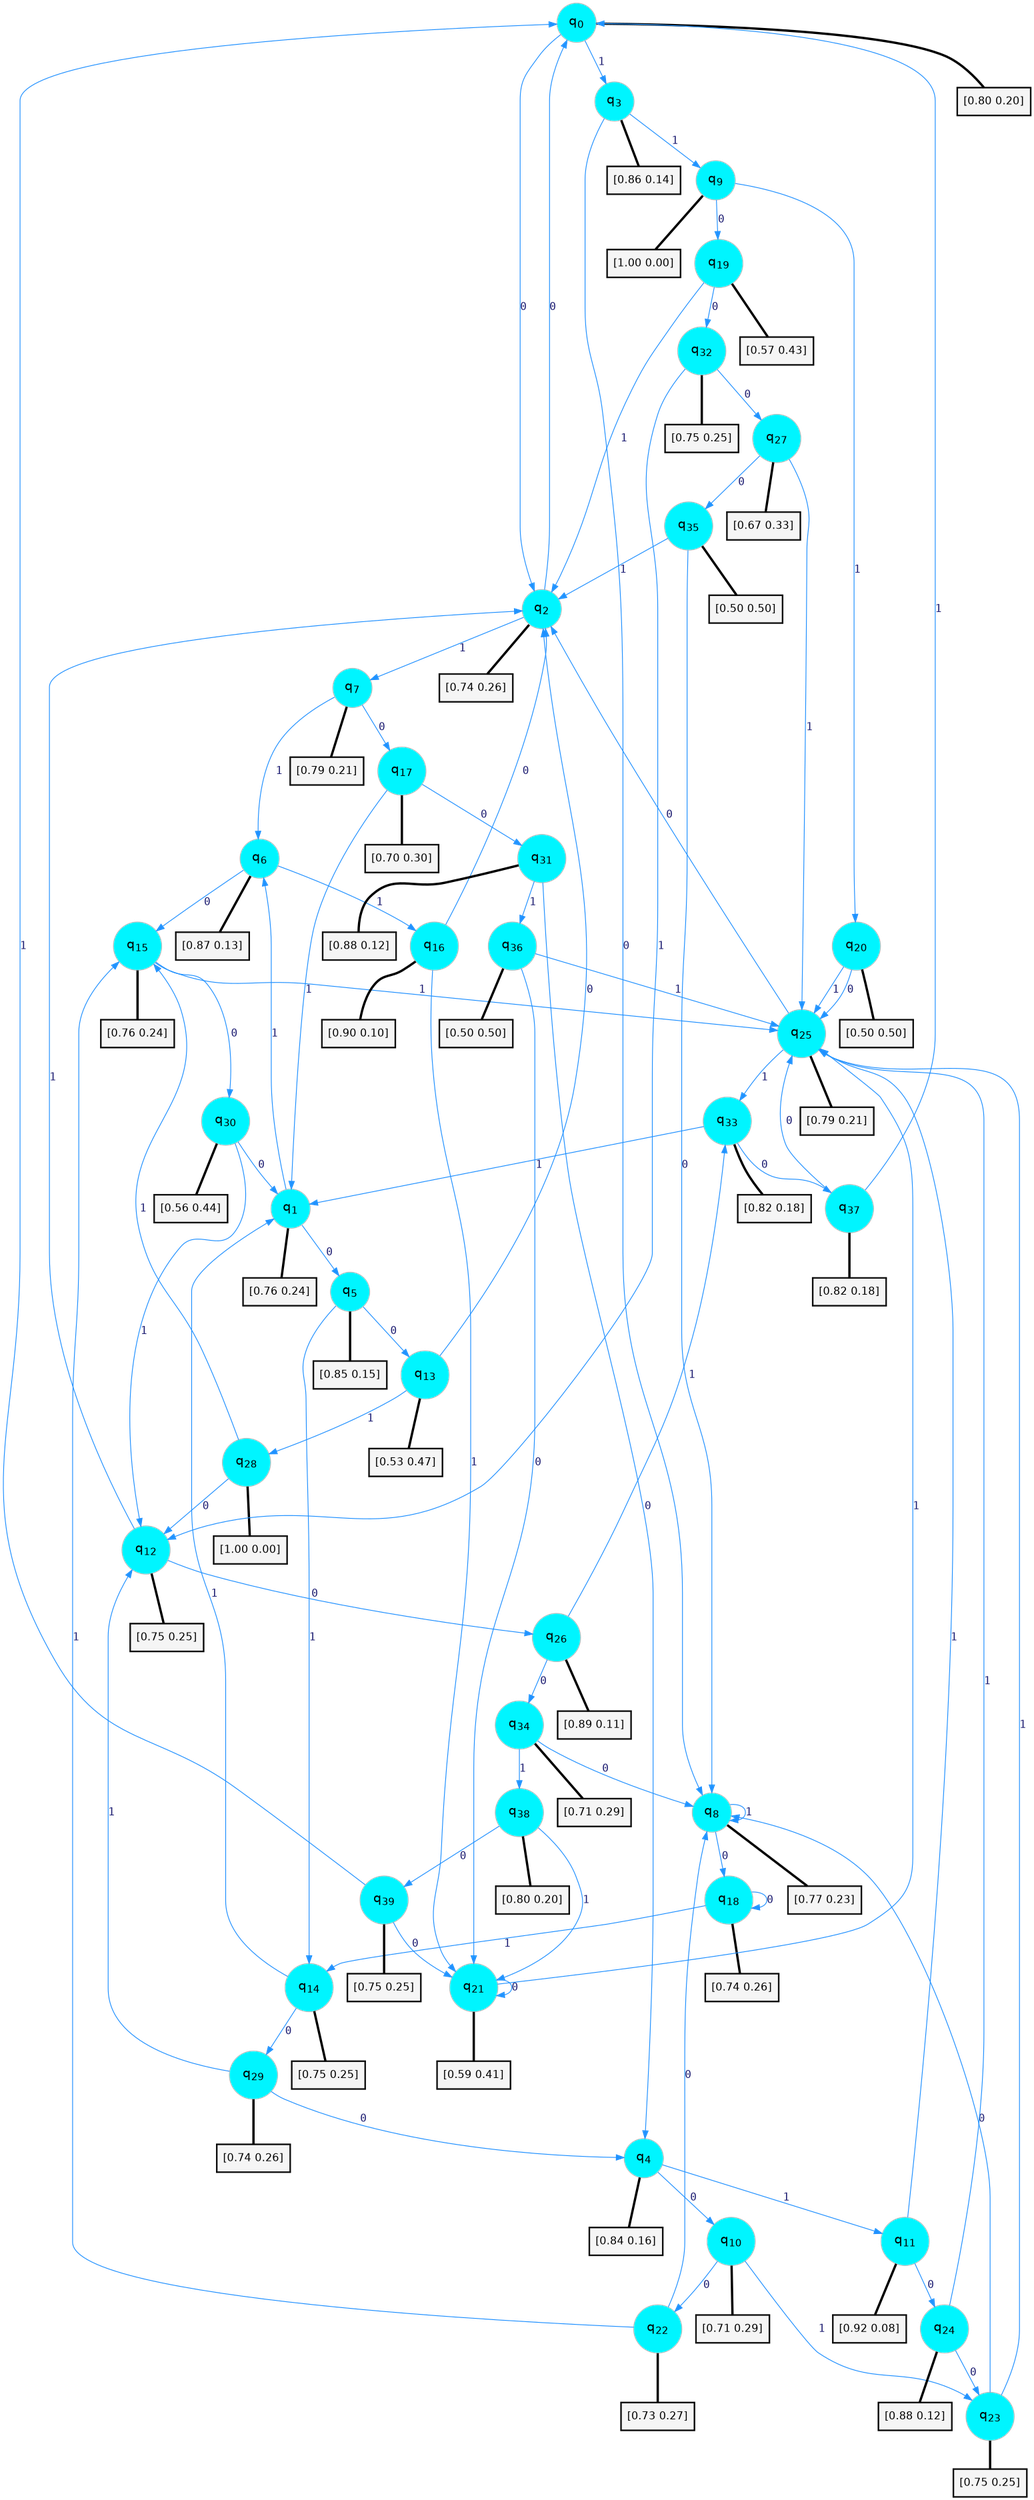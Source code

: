 digraph G {
graph [
bgcolor=transparent, dpi=300, rankdir=TD, size="40,25"];
node [
color=gray, fillcolor=turquoise1, fontcolor=black, fontname=Helvetica, fontsize=16, fontweight=bold, shape=circle, style=filled];
edge [
arrowsize=1, color=dodgerblue1, fontcolor=midnightblue, fontname=courier, fontweight=bold, penwidth=1, style=solid, weight=20];
0[label=<q<SUB>0</SUB>>];
1[label=<q<SUB>1</SUB>>];
2[label=<q<SUB>2</SUB>>];
3[label=<q<SUB>3</SUB>>];
4[label=<q<SUB>4</SUB>>];
5[label=<q<SUB>5</SUB>>];
6[label=<q<SUB>6</SUB>>];
7[label=<q<SUB>7</SUB>>];
8[label=<q<SUB>8</SUB>>];
9[label=<q<SUB>9</SUB>>];
10[label=<q<SUB>10</SUB>>];
11[label=<q<SUB>11</SUB>>];
12[label=<q<SUB>12</SUB>>];
13[label=<q<SUB>13</SUB>>];
14[label=<q<SUB>14</SUB>>];
15[label=<q<SUB>15</SUB>>];
16[label=<q<SUB>16</SUB>>];
17[label=<q<SUB>17</SUB>>];
18[label=<q<SUB>18</SUB>>];
19[label=<q<SUB>19</SUB>>];
20[label=<q<SUB>20</SUB>>];
21[label=<q<SUB>21</SUB>>];
22[label=<q<SUB>22</SUB>>];
23[label=<q<SUB>23</SUB>>];
24[label=<q<SUB>24</SUB>>];
25[label=<q<SUB>25</SUB>>];
26[label=<q<SUB>26</SUB>>];
27[label=<q<SUB>27</SUB>>];
28[label=<q<SUB>28</SUB>>];
29[label=<q<SUB>29</SUB>>];
30[label=<q<SUB>30</SUB>>];
31[label=<q<SUB>31</SUB>>];
32[label=<q<SUB>32</SUB>>];
33[label=<q<SUB>33</SUB>>];
34[label=<q<SUB>34</SUB>>];
35[label=<q<SUB>35</SUB>>];
36[label=<q<SUB>36</SUB>>];
37[label=<q<SUB>37</SUB>>];
38[label=<q<SUB>38</SUB>>];
39[label=<q<SUB>39</SUB>>];
40[label="[0.80 0.20]", shape=box,fontcolor=black, fontname=Helvetica, fontsize=14, penwidth=2, fillcolor=whitesmoke,color=black];
41[label="[0.76 0.24]", shape=box,fontcolor=black, fontname=Helvetica, fontsize=14, penwidth=2, fillcolor=whitesmoke,color=black];
42[label="[0.74 0.26]", shape=box,fontcolor=black, fontname=Helvetica, fontsize=14, penwidth=2, fillcolor=whitesmoke,color=black];
43[label="[0.86 0.14]", shape=box,fontcolor=black, fontname=Helvetica, fontsize=14, penwidth=2, fillcolor=whitesmoke,color=black];
44[label="[0.84 0.16]", shape=box,fontcolor=black, fontname=Helvetica, fontsize=14, penwidth=2, fillcolor=whitesmoke,color=black];
45[label="[0.85 0.15]", shape=box,fontcolor=black, fontname=Helvetica, fontsize=14, penwidth=2, fillcolor=whitesmoke,color=black];
46[label="[0.87 0.13]", shape=box,fontcolor=black, fontname=Helvetica, fontsize=14, penwidth=2, fillcolor=whitesmoke,color=black];
47[label="[0.79 0.21]", shape=box,fontcolor=black, fontname=Helvetica, fontsize=14, penwidth=2, fillcolor=whitesmoke,color=black];
48[label="[0.77 0.23]", shape=box,fontcolor=black, fontname=Helvetica, fontsize=14, penwidth=2, fillcolor=whitesmoke,color=black];
49[label="[1.00 0.00]", shape=box,fontcolor=black, fontname=Helvetica, fontsize=14, penwidth=2, fillcolor=whitesmoke,color=black];
50[label="[0.71 0.29]", shape=box,fontcolor=black, fontname=Helvetica, fontsize=14, penwidth=2, fillcolor=whitesmoke,color=black];
51[label="[0.92 0.08]", shape=box,fontcolor=black, fontname=Helvetica, fontsize=14, penwidth=2, fillcolor=whitesmoke,color=black];
52[label="[0.75 0.25]", shape=box,fontcolor=black, fontname=Helvetica, fontsize=14, penwidth=2, fillcolor=whitesmoke,color=black];
53[label="[0.53 0.47]", shape=box,fontcolor=black, fontname=Helvetica, fontsize=14, penwidth=2, fillcolor=whitesmoke,color=black];
54[label="[0.75 0.25]", shape=box,fontcolor=black, fontname=Helvetica, fontsize=14, penwidth=2, fillcolor=whitesmoke,color=black];
55[label="[0.76 0.24]", shape=box,fontcolor=black, fontname=Helvetica, fontsize=14, penwidth=2, fillcolor=whitesmoke,color=black];
56[label="[0.90 0.10]", shape=box,fontcolor=black, fontname=Helvetica, fontsize=14, penwidth=2, fillcolor=whitesmoke,color=black];
57[label="[0.70 0.30]", shape=box,fontcolor=black, fontname=Helvetica, fontsize=14, penwidth=2, fillcolor=whitesmoke,color=black];
58[label="[0.74 0.26]", shape=box,fontcolor=black, fontname=Helvetica, fontsize=14, penwidth=2, fillcolor=whitesmoke,color=black];
59[label="[0.57 0.43]", shape=box,fontcolor=black, fontname=Helvetica, fontsize=14, penwidth=2, fillcolor=whitesmoke,color=black];
60[label="[0.50 0.50]", shape=box,fontcolor=black, fontname=Helvetica, fontsize=14, penwidth=2, fillcolor=whitesmoke,color=black];
61[label="[0.59 0.41]", shape=box,fontcolor=black, fontname=Helvetica, fontsize=14, penwidth=2, fillcolor=whitesmoke,color=black];
62[label="[0.73 0.27]", shape=box,fontcolor=black, fontname=Helvetica, fontsize=14, penwidth=2, fillcolor=whitesmoke,color=black];
63[label="[0.75 0.25]", shape=box,fontcolor=black, fontname=Helvetica, fontsize=14, penwidth=2, fillcolor=whitesmoke,color=black];
64[label="[0.88 0.12]", shape=box,fontcolor=black, fontname=Helvetica, fontsize=14, penwidth=2, fillcolor=whitesmoke,color=black];
65[label="[0.79 0.21]", shape=box,fontcolor=black, fontname=Helvetica, fontsize=14, penwidth=2, fillcolor=whitesmoke,color=black];
66[label="[0.89 0.11]", shape=box,fontcolor=black, fontname=Helvetica, fontsize=14, penwidth=2, fillcolor=whitesmoke,color=black];
67[label="[0.67 0.33]", shape=box,fontcolor=black, fontname=Helvetica, fontsize=14, penwidth=2, fillcolor=whitesmoke,color=black];
68[label="[1.00 0.00]", shape=box,fontcolor=black, fontname=Helvetica, fontsize=14, penwidth=2, fillcolor=whitesmoke,color=black];
69[label="[0.74 0.26]", shape=box,fontcolor=black, fontname=Helvetica, fontsize=14, penwidth=2, fillcolor=whitesmoke,color=black];
70[label="[0.56 0.44]", shape=box,fontcolor=black, fontname=Helvetica, fontsize=14, penwidth=2, fillcolor=whitesmoke,color=black];
71[label="[0.88 0.12]", shape=box,fontcolor=black, fontname=Helvetica, fontsize=14, penwidth=2, fillcolor=whitesmoke,color=black];
72[label="[0.75 0.25]", shape=box,fontcolor=black, fontname=Helvetica, fontsize=14, penwidth=2, fillcolor=whitesmoke,color=black];
73[label="[0.82 0.18]", shape=box,fontcolor=black, fontname=Helvetica, fontsize=14, penwidth=2, fillcolor=whitesmoke,color=black];
74[label="[0.71 0.29]", shape=box,fontcolor=black, fontname=Helvetica, fontsize=14, penwidth=2, fillcolor=whitesmoke,color=black];
75[label="[0.50 0.50]", shape=box,fontcolor=black, fontname=Helvetica, fontsize=14, penwidth=2, fillcolor=whitesmoke,color=black];
76[label="[0.50 0.50]", shape=box,fontcolor=black, fontname=Helvetica, fontsize=14, penwidth=2, fillcolor=whitesmoke,color=black];
77[label="[0.82 0.18]", shape=box,fontcolor=black, fontname=Helvetica, fontsize=14, penwidth=2, fillcolor=whitesmoke,color=black];
78[label="[0.80 0.20]", shape=box,fontcolor=black, fontname=Helvetica, fontsize=14, penwidth=2, fillcolor=whitesmoke,color=black];
79[label="[0.75 0.25]", shape=box,fontcolor=black, fontname=Helvetica, fontsize=14, penwidth=2, fillcolor=whitesmoke,color=black];
0->2 [label=0];
0->3 [label=1];
0->40 [arrowhead=none, penwidth=3,color=black];
1->5 [label=0];
1->6 [label=1];
1->41 [arrowhead=none, penwidth=3,color=black];
2->0 [label=0];
2->7 [label=1];
2->42 [arrowhead=none, penwidth=3,color=black];
3->8 [label=0];
3->9 [label=1];
3->43 [arrowhead=none, penwidth=3,color=black];
4->10 [label=0];
4->11 [label=1];
4->44 [arrowhead=none, penwidth=3,color=black];
5->13 [label=0];
5->14 [label=1];
5->45 [arrowhead=none, penwidth=3,color=black];
6->15 [label=0];
6->16 [label=1];
6->46 [arrowhead=none, penwidth=3,color=black];
7->17 [label=0];
7->6 [label=1];
7->47 [arrowhead=none, penwidth=3,color=black];
8->18 [label=0];
8->8 [label=1];
8->48 [arrowhead=none, penwidth=3,color=black];
9->19 [label=0];
9->20 [label=1];
9->49 [arrowhead=none, penwidth=3,color=black];
10->22 [label=0];
10->23 [label=1];
10->50 [arrowhead=none, penwidth=3,color=black];
11->24 [label=0];
11->25 [label=1];
11->51 [arrowhead=none, penwidth=3,color=black];
12->26 [label=0];
12->2 [label=1];
12->52 [arrowhead=none, penwidth=3,color=black];
13->2 [label=0];
13->28 [label=1];
13->53 [arrowhead=none, penwidth=3,color=black];
14->29 [label=0];
14->1 [label=1];
14->54 [arrowhead=none, penwidth=3,color=black];
15->30 [label=0];
15->25 [label=1];
15->55 [arrowhead=none, penwidth=3,color=black];
16->2 [label=0];
16->21 [label=1];
16->56 [arrowhead=none, penwidth=3,color=black];
17->31 [label=0];
17->1 [label=1];
17->57 [arrowhead=none, penwidth=3,color=black];
18->18 [label=0];
18->14 [label=1];
18->58 [arrowhead=none, penwidth=3,color=black];
19->32 [label=0];
19->2 [label=1];
19->59 [arrowhead=none, penwidth=3,color=black];
20->25 [label=0];
20->25 [label=1];
20->60 [arrowhead=none, penwidth=3,color=black];
21->21 [label=0];
21->25 [label=1];
21->61 [arrowhead=none, penwidth=3,color=black];
22->8 [label=0];
22->15 [label=1];
22->62 [arrowhead=none, penwidth=3,color=black];
23->8 [label=0];
23->25 [label=1];
23->63 [arrowhead=none, penwidth=3,color=black];
24->23 [label=0];
24->25 [label=1];
24->64 [arrowhead=none, penwidth=3,color=black];
25->2 [label=0];
25->33 [label=1];
25->65 [arrowhead=none, penwidth=3,color=black];
26->34 [label=0];
26->33 [label=1];
26->66 [arrowhead=none, penwidth=3,color=black];
27->35 [label=0];
27->25 [label=1];
27->67 [arrowhead=none, penwidth=3,color=black];
28->12 [label=0];
28->15 [label=1];
28->68 [arrowhead=none, penwidth=3,color=black];
29->4 [label=0];
29->12 [label=1];
29->69 [arrowhead=none, penwidth=3,color=black];
30->1 [label=0];
30->12 [label=1];
30->70 [arrowhead=none, penwidth=3,color=black];
31->4 [label=0];
31->36 [label=1];
31->71 [arrowhead=none, penwidth=3,color=black];
32->27 [label=0];
32->12 [label=1];
32->72 [arrowhead=none, penwidth=3,color=black];
33->37 [label=0];
33->1 [label=1];
33->73 [arrowhead=none, penwidth=3,color=black];
34->8 [label=0];
34->38 [label=1];
34->74 [arrowhead=none, penwidth=3,color=black];
35->8 [label=0];
35->2 [label=1];
35->75 [arrowhead=none, penwidth=3,color=black];
36->21 [label=0];
36->25 [label=1];
36->76 [arrowhead=none, penwidth=3,color=black];
37->25 [label=0];
37->0 [label=1];
37->77 [arrowhead=none, penwidth=3,color=black];
38->39 [label=0];
38->21 [label=1];
38->78 [arrowhead=none, penwidth=3,color=black];
39->21 [label=0];
39->0 [label=1];
39->79 [arrowhead=none, penwidth=3,color=black];
}
